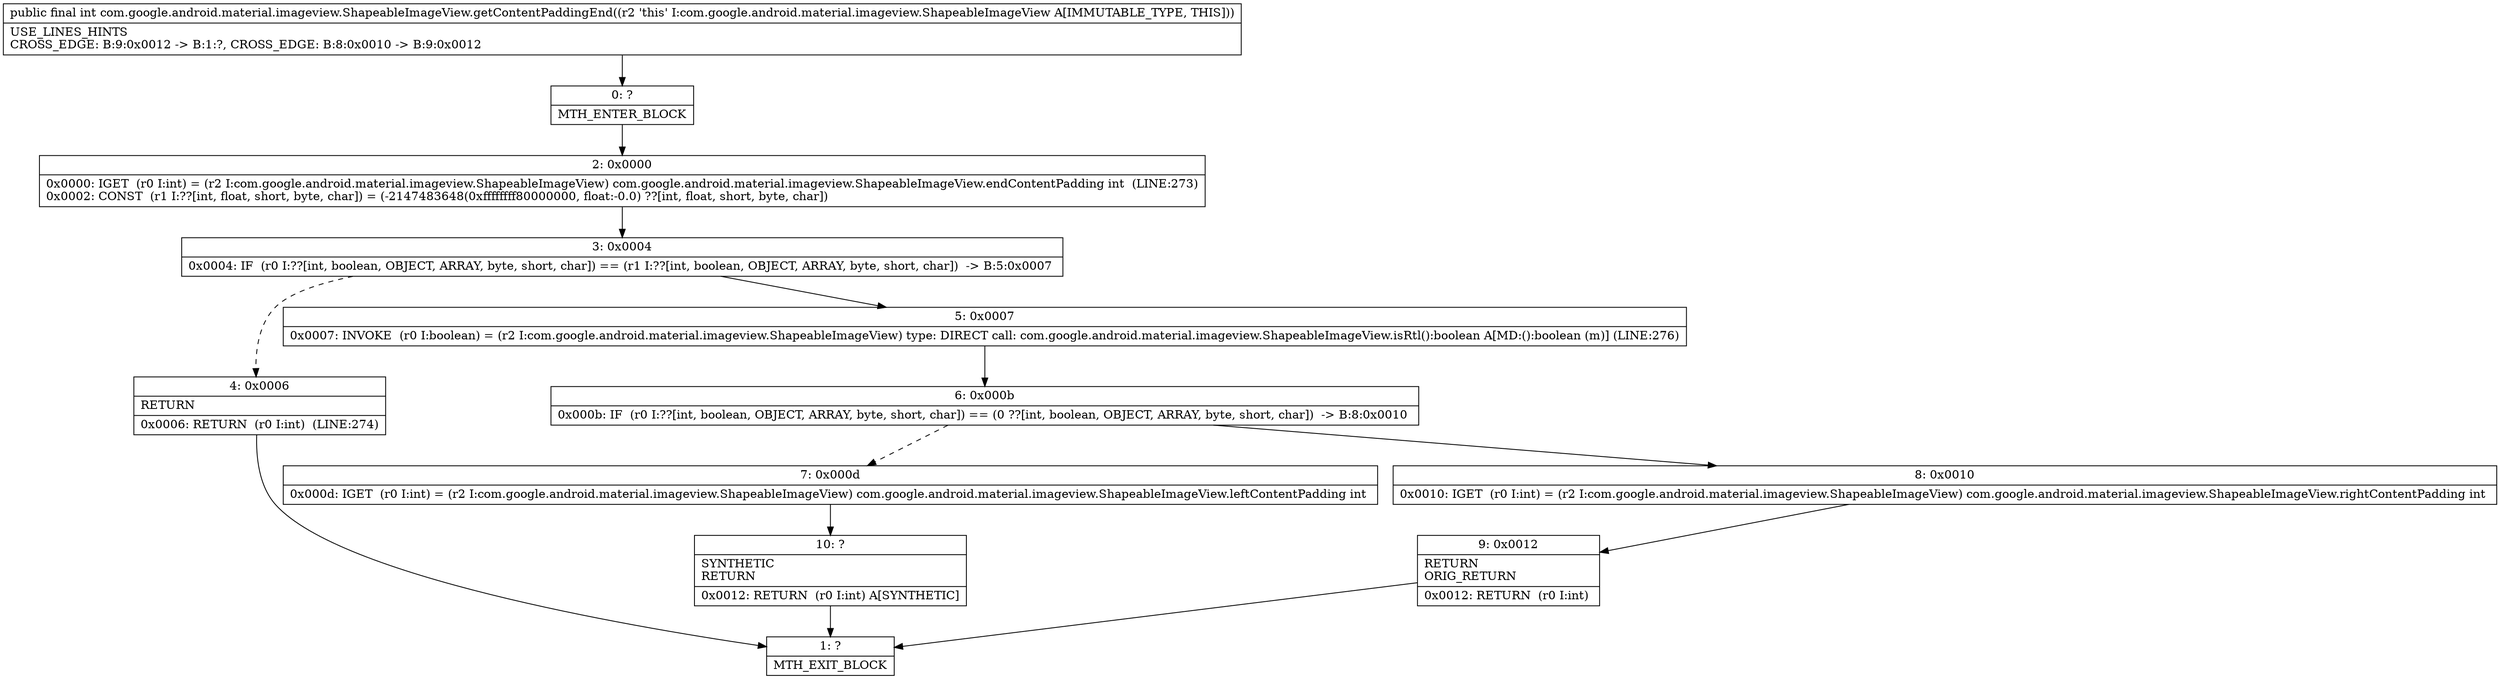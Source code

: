 digraph "CFG forcom.google.android.material.imageview.ShapeableImageView.getContentPaddingEnd()I" {
Node_0 [shape=record,label="{0\:\ ?|MTH_ENTER_BLOCK\l}"];
Node_2 [shape=record,label="{2\:\ 0x0000|0x0000: IGET  (r0 I:int) = (r2 I:com.google.android.material.imageview.ShapeableImageView) com.google.android.material.imageview.ShapeableImageView.endContentPadding int  (LINE:273)\l0x0002: CONST  (r1 I:??[int, float, short, byte, char]) = (\-2147483648(0xffffffff80000000, float:\-0.0) ??[int, float, short, byte, char]) \l}"];
Node_3 [shape=record,label="{3\:\ 0x0004|0x0004: IF  (r0 I:??[int, boolean, OBJECT, ARRAY, byte, short, char]) == (r1 I:??[int, boolean, OBJECT, ARRAY, byte, short, char])  \-\> B:5:0x0007 \l}"];
Node_4 [shape=record,label="{4\:\ 0x0006|RETURN\l|0x0006: RETURN  (r0 I:int)  (LINE:274)\l}"];
Node_1 [shape=record,label="{1\:\ ?|MTH_EXIT_BLOCK\l}"];
Node_5 [shape=record,label="{5\:\ 0x0007|0x0007: INVOKE  (r0 I:boolean) = (r2 I:com.google.android.material.imageview.ShapeableImageView) type: DIRECT call: com.google.android.material.imageview.ShapeableImageView.isRtl():boolean A[MD:():boolean (m)] (LINE:276)\l}"];
Node_6 [shape=record,label="{6\:\ 0x000b|0x000b: IF  (r0 I:??[int, boolean, OBJECT, ARRAY, byte, short, char]) == (0 ??[int, boolean, OBJECT, ARRAY, byte, short, char])  \-\> B:8:0x0010 \l}"];
Node_7 [shape=record,label="{7\:\ 0x000d|0x000d: IGET  (r0 I:int) = (r2 I:com.google.android.material.imageview.ShapeableImageView) com.google.android.material.imageview.ShapeableImageView.leftContentPadding int \l}"];
Node_10 [shape=record,label="{10\:\ ?|SYNTHETIC\lRETURN\l|0x0012: RETURN  (r0 I:int) A[SYNTHETIC]\l}"];
Node_8 [shape=record,label="{8\:\ 0x0010|0x0010: IGET  (r0 I:int) = (r2 I:com.google.android.material.imageview.ShapeableImageView) com.google.android.material.imageview.ShapeableImageView.rightContentPadding int \l}"];
Node_9 [shape=record,label="{9\:\ 0x0012|RETURN\lORIG_RETURN\l|0x0012: RETURN  (r0 I:int) \l}"];
MethodNode[shape=record,label="{public final int com.google.android.material.imageview.ShapeableImageView.getContentPaddingEnd((r2 'this' I:com.google.android.material.imageview.ShapeableImageView A[IMMUTABLE_TYPE, THIS]))  | USE_LINES_HINTS\lCROSS_EDGE: B:9:0x0012 \-\> B:1:?, CROSS_EDGE: B:8:0x0010 \-\> B:9:0x0012\l}"];
MethodNode -> Node_0;Node_0 -> Node_2;
Node_2 -> Node_3;
Node_3 -> Node_4[style=dashed];
Node_3 -> Node_5;
Node_4 -> Node_1;
Node_5 -> Node_6;
Node_6 -> Node_7[style=dashed];
Node_6 -> Node_8;
Node_7 -> Node_10;
Node_10 -> Node_1;
Node_8 -> Node_9;
Node_9 -> Node_1;
}


